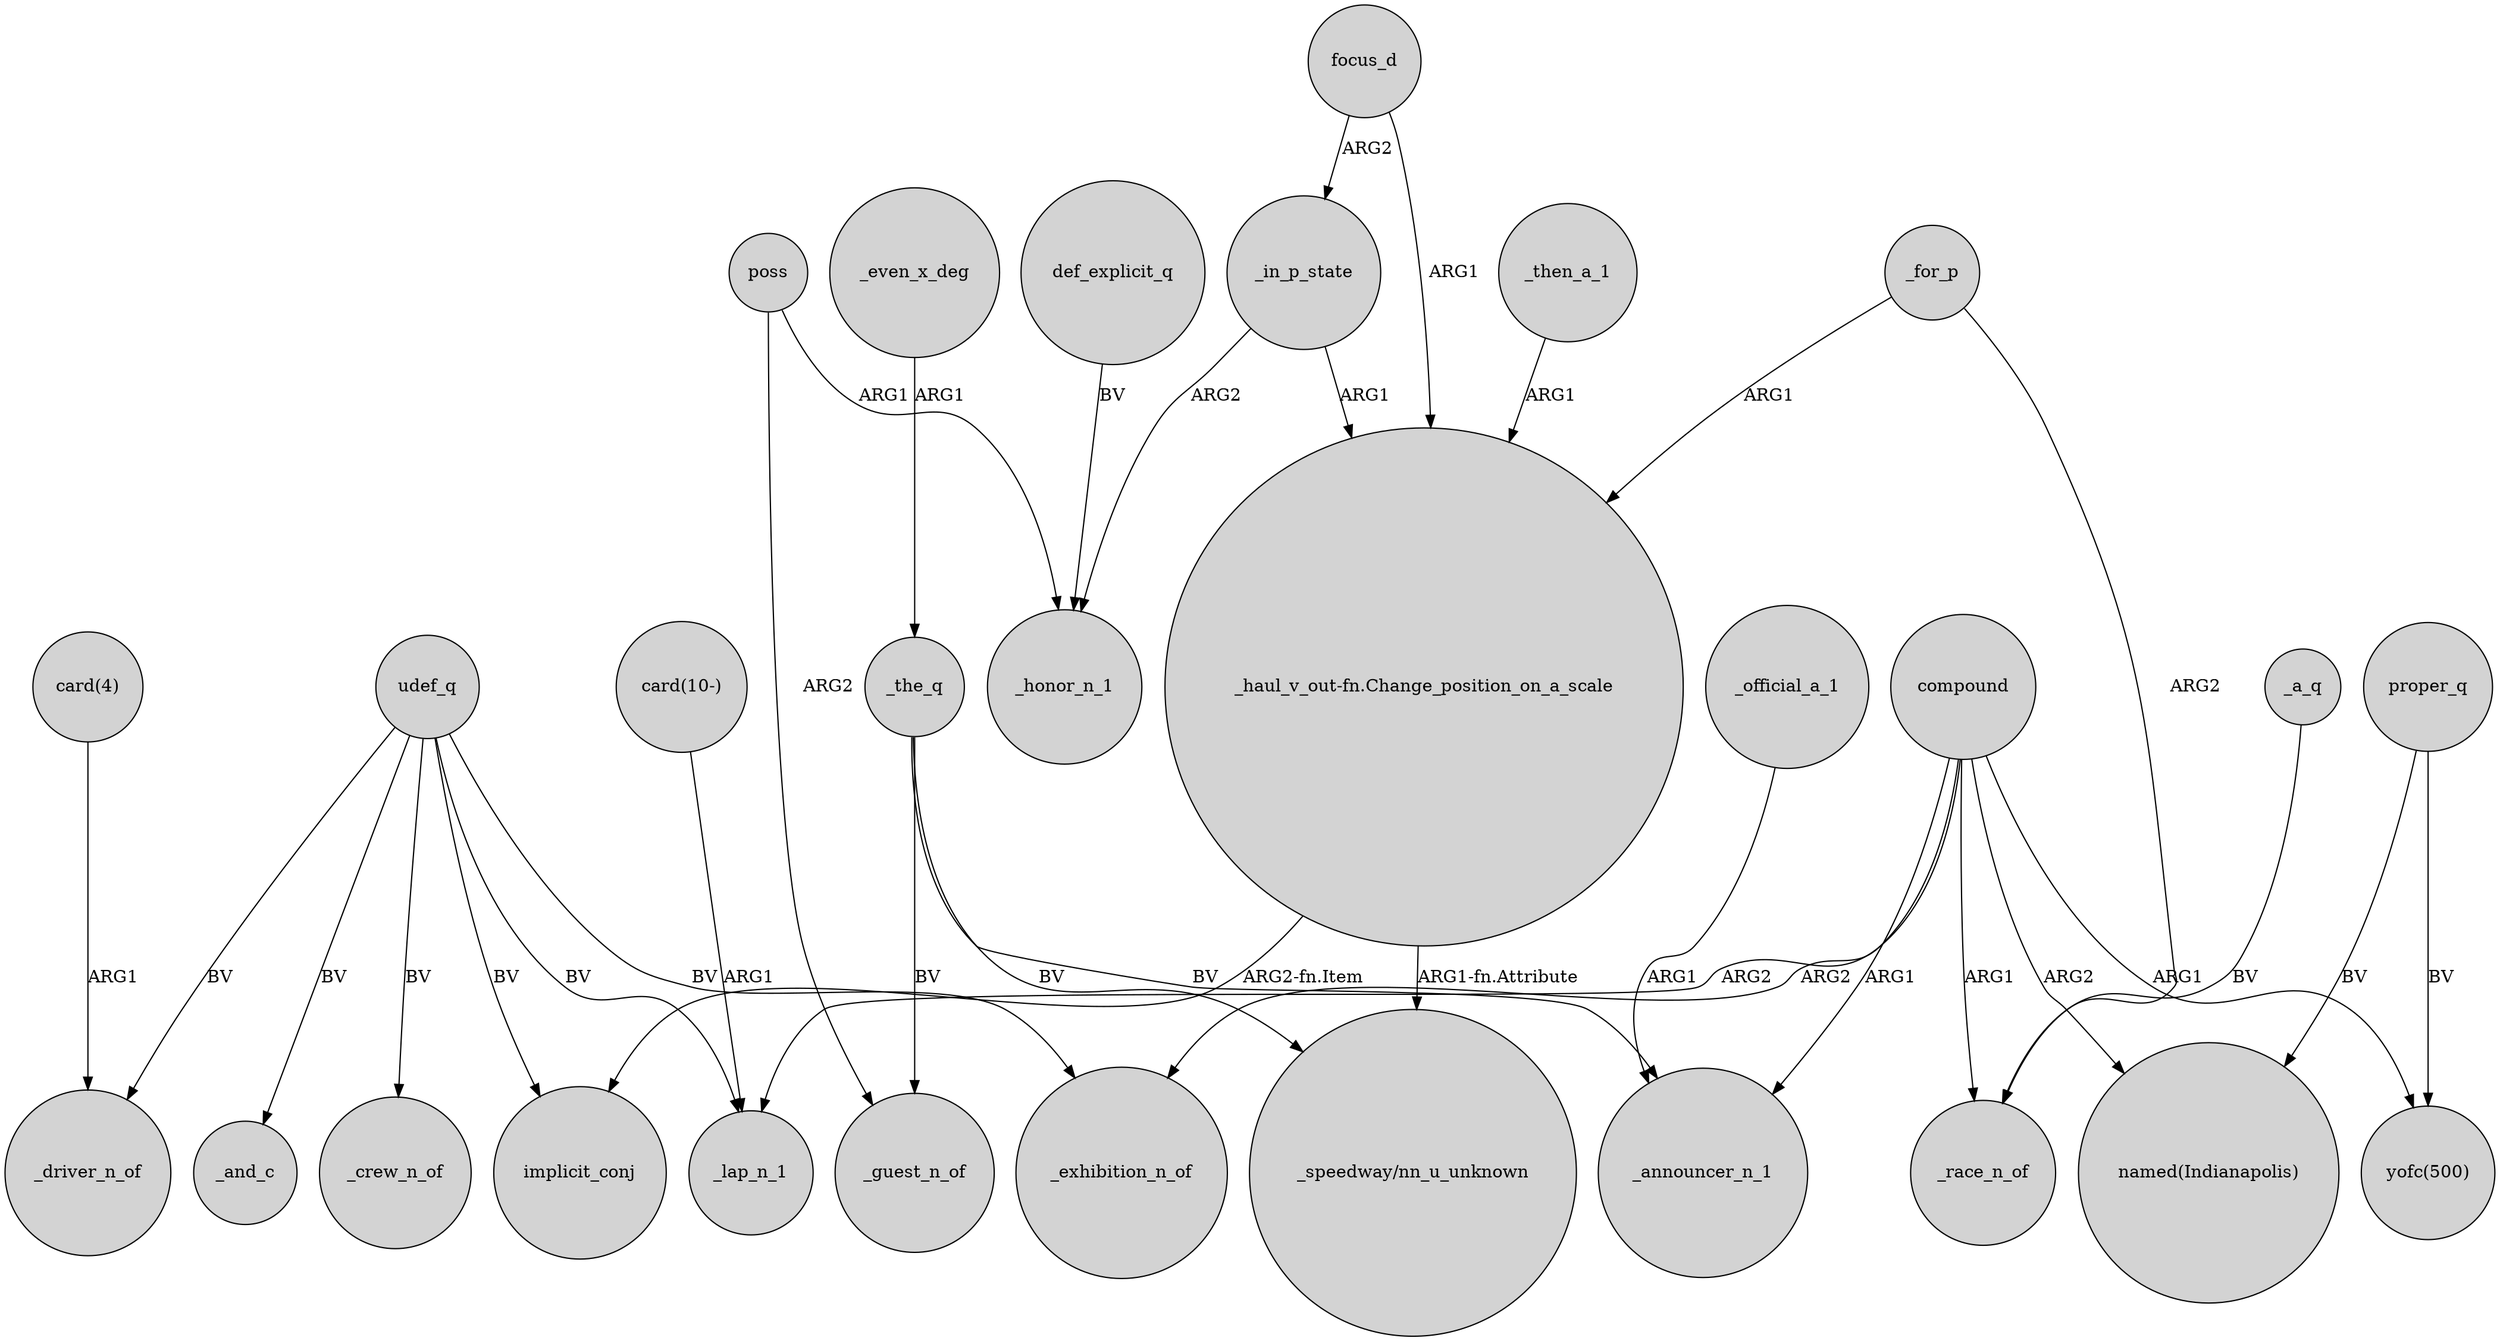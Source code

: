 digraph {
	node [shape=circle style=filled]
	_even_x_deg -> _the_q [label=ARG1]
	udef_q -> _lap_n_1 [label=BV]
	_a_q -> _race_n_of [label=BV]
	_the_q -> "_speedway/nn_u_unknown" [label=BV]
	def_explicit_q -> _honor_n_1 [label=BV]
	proper_q -> "named(Indianapolis)" [label=BV]
	poss -> _honor_n_1 [label=ARG1]
	udef_q -> _crew_n_of [label=BV]
	poss -> _guest_n_of [label=ARG2]
	_in_p_state -> _honor_n_1 [label=ARG2]
	compound -> "named(Indianapolis)" [label=ARG2]
	_the_q -> _guest_n_of [label=BV]
	udef_q -> _and_c [label=BV]
	udef_q -> _driver_n_of [label=BV]
	proper_q -> "yofc(500)" [label=BV]
	compound -> _exhibition_n_of [label=ARG2]
	compound -> _race_n_of [label=ARG1]
	udef_q -> implicit_conj [label=BV]
	_for_p -> "_haul_v_out-fn.Change_position_on_a_scale" [label=ARG1]
	"card(10-)" -> _lap_n_1 [label=ARG1]
	udef_q -> _exhibition_n_of [label=BV]
	compound -> _announcer_n_1 [label=ARG1]
	focus_d -> _in_p_state [label=ARG2]
	_for_p -> _race_n_of [label=ARG2]
	_the_q -> _announcer_n_1 [label=BV]
	_then_a_1 -> "_haul_v_out-fn.Change_position_on_a_scale" [label=ARG1]
	"_haul_v_out-fn.Change_position_on_a_scale" -> "_speedway/nn_u_unknown" [label="ARG1-fn.Attribute"]
	"card(4)" -> _driver_n_of [label=ARG1]
	compound -> "yofc(500)" [label=ARG1]
	_in_p_state -> "_haul_v_out-fn.Change_position_on_a_scale" [label=ARG1]
	focus_d -> "_haul_v_out-fn.Change_position_on_a_scale" [label=ARG1]
	_official_a_1 -> _announcer_n_1 [label=ARG1]
	compound -> _lap_n_1 [label=ARG2]
	"_haul_v_out-fn.Change_position_on_a_scale" -> implicit_conj [label="ARG2-fn.Item"]
}

